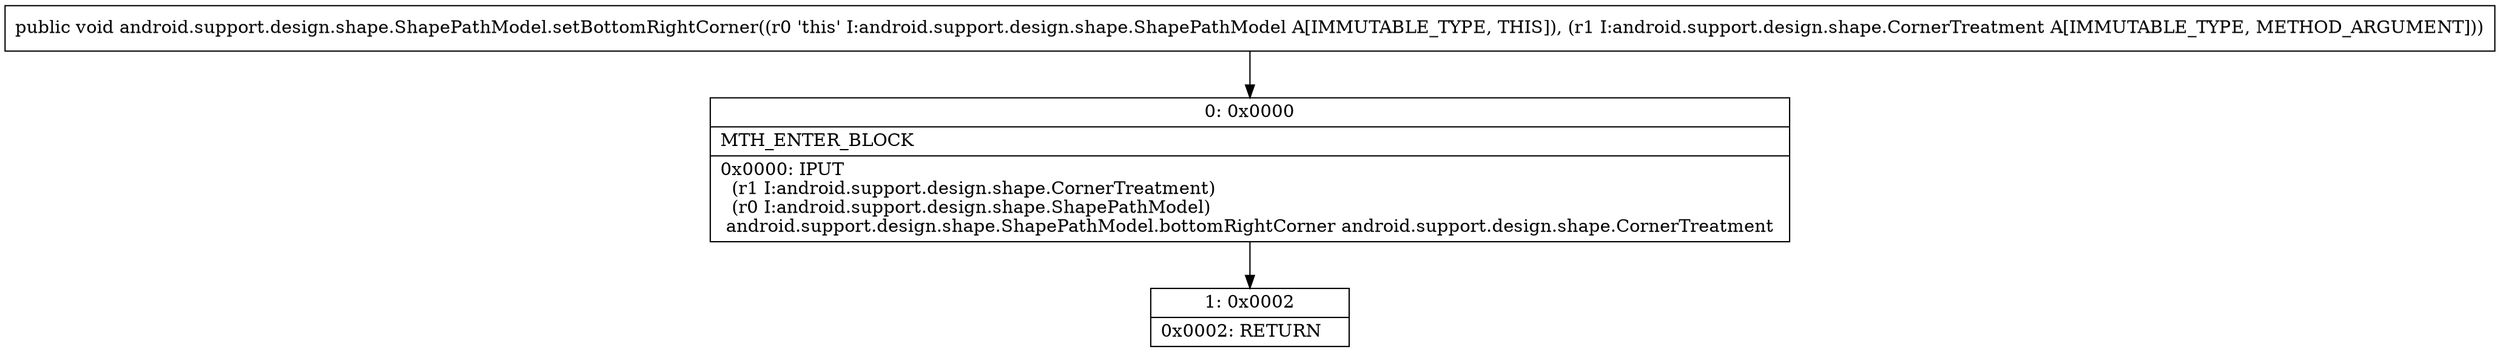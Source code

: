 digraph "CFG forandroid.support.design.shape.ShapePathModel.setBottomRightCorner(Landroid\/support\/design\/shape\/CornerTreatment;)V" {
Node_0 [shape=record,label="{0\:\ 0x0000|MTH_ENTER_BLOCK\l|0x0000: IPUT  \l  (r1 I:android.support.design.shape.CornerTreatment)\l  (r0 I:android.support.design.shape.ShapePathModel)\l android.support.design.shape.ShapePathModel.bottomRightCorner android.support.design.shape.CornerTreatment \l}"];
Node_1 [shape=record,label="{1\:\ 0x0002|0x0002: RETURN   \l}"];
MethodNode[shape=record,label="{public void android.support.design.shape.ShapePathModel.setBottomRightCorner((r0 'this' I:android.support.design.shape.ShapePathModel A[IMMUTABLE_TYPE, THIS]), (r1 I:android.support.design.shape.CornerTreatment A[IMMUTABLE_TYPE, METHOD_ARGUMENT])) }"];
MethodNode -> Node_0;
Node_0 -> Node_1;
}

